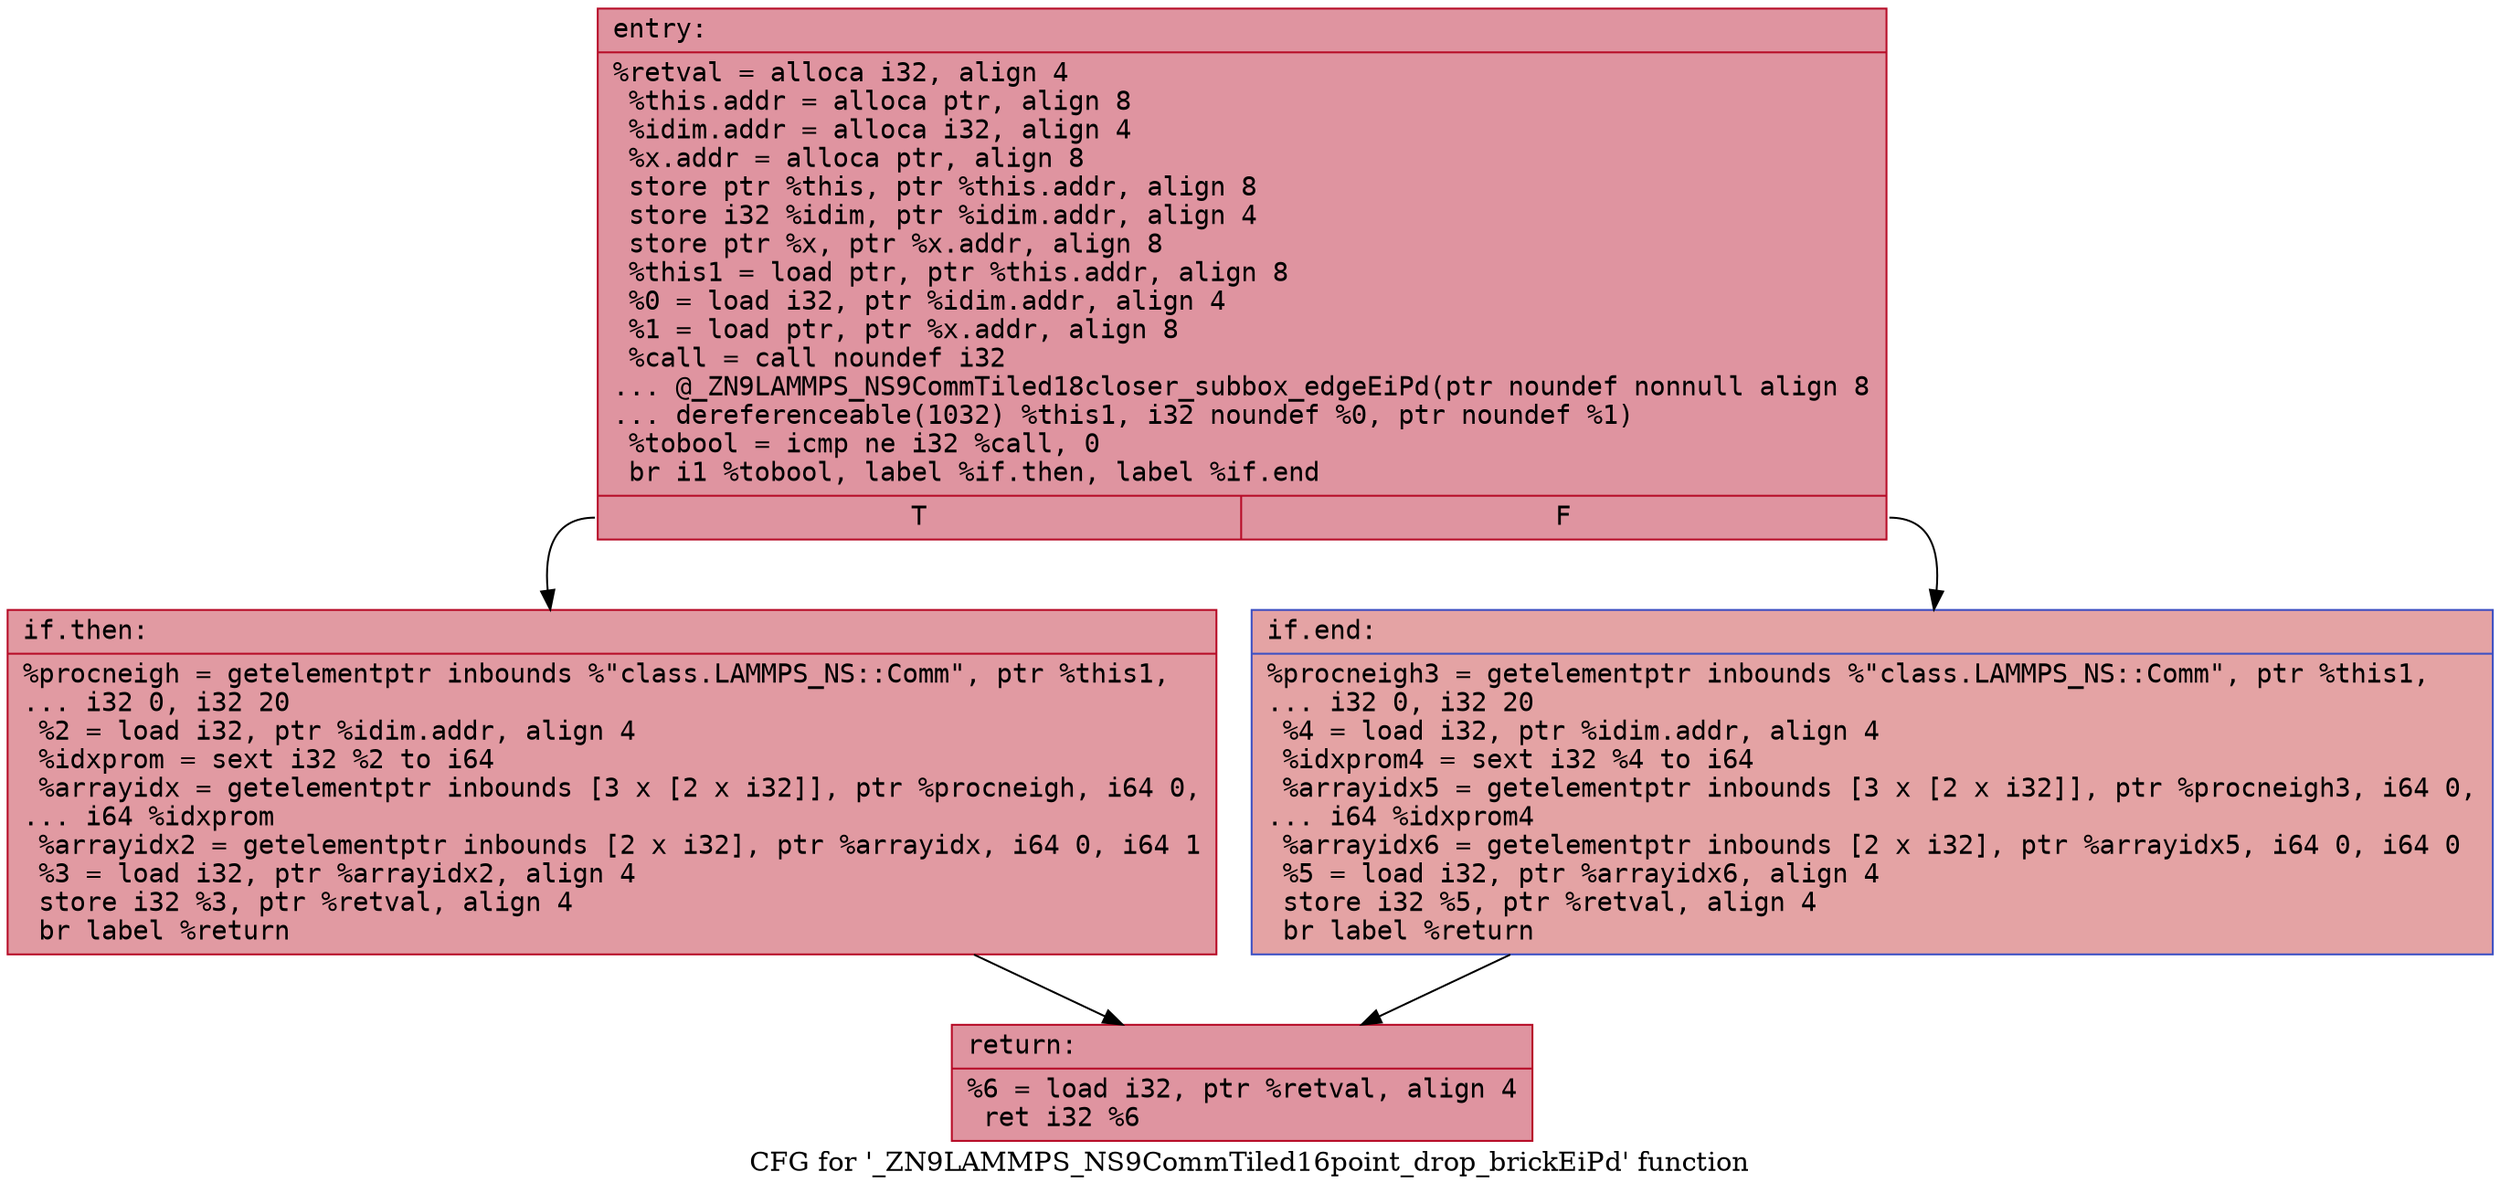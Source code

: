 digraph "CFG for '_ZN9LAMMPS_NS9CommTiled16point_drop_brickEiPd' function" {
	label="CFG for '_ZN9LAMMPS_NS9CommTiled16point_drop_brickEiPd' function";

	Node0x5560774cf0b0 [shape=record,color="#b70d28ff", style=filled, fillcolor="#b70d2870" fontname="Courier",label="{entry:\l|  %retval = alloca i32, align 4\l  %this.addr = alloca ptr, align 8\l  %idim.addr = alloca i32, align 4\l  %x.addr = alloca ptr, align 8\l  store ptr %this, ptr %this.addr, align 8\l  store i32 %idim, ptr %idim.addr, align 4\l  store ptr %x, ptr %x.addr, align 8\l  %this1 = load ptr, ptr %this.addr, align 8\l  %0 = load i32, ptr %idim.addr, align 4\l  %1 = load ptr, ptr %x.addr, align 8\l  %call = call noundef i32\l... @_ZN9LAMMPS_NS9CommTiled18closer_subbox_edgeEiPd(ptr noundef nonnull align 8\l... dereferenceable(1032) %this1, i32 noundef %0, ptr noundef %1)\l  %tobool = icmp ne i32 %call, 0\l  br i1 %tobool, label %if.then, label %if.end\l|{<s0>T|<s1>F}}"];
	Node0x5560774cf0b0:s0 -> Node0x5560774cf840[tooltip="entry -> if.then\nProbability 62.50%" ];
	Node0x5560774cf0b0:s1 -> Node0x5560774cf8b0[tooltip="entry -> if.end\nProbability 37.50%" ];
	Node0x5560774cf840 [shape=record,color="#b70d28ff", style=filled, fillcolor="#bb1b2c70" fontname="Courier",label="{if.then:\l|  %procneigh = getelementptr inbounds %\"class.LAMMPS_NS::Comm\", ptr %this1,\l... i32 0, i32 20\l  %2 = load i32, ptr %idim.addr, align 4\l  %idxprom = sext i32 %2 to i64\l  %arrayidx = getelementptr inbounds [3 x [2 x i32]], ptr %procneigh, i64 0,\l... i64 %idxprom\l  %arrayidx2 = getelementptr inbounds [2 x i32], ptr %arrayidx, i64 0, i64 1\l  %3 = load i32, ptr %arrayidx2, align 4\l  store i32 %3, ptr %retval, align 4\l  br label %return\l}"];
	Node0x5560774cf840 -> Node0x5560774d0040[tooltip="if.then -> return\nProbability 100.00%" ];
	Node0x5560774cf8b0 [shape=record,color="#3d50c3ff", style=filled, fillcolor="#c32e3170" fontname="Courier",label="{if.end:\l|  %procneigh3 = getelementptr inbounds %\"class.LAMMPS_NS::Comm\", ptr %this1,\l... i32 0, i32 20\l  %4 = load i32, ptr %idim.addr, align 4\l  %idxprom4 = sext i32 %4 to i64\l  %arrayidx5 = getelementptr inbounds [3 x [2 x i32]], ptr %procneigh3, i64 0,\l... i64 %idxprom4\l  %arrayidx6 = getelementptr inbounds [2 x i32], ptr %arrayidx5, i64 0, i64 0\l  %5 = load i32, ptr %arrayidx6, align 4\l  store i32 %5, ptr %retval, align 4\l  br label %return\l}"];
	Node0x5560774cf8b0 -> Node0x5560774d0040[tooltip="if.end -> return\nProbability 100.00%" ];
	Node0x5560774d0040 [shape=record,color="#b70d28ff", style=filled, fillcolor="#b70d2870" fontname="Courier",label="{return:\l|  %6 = load i32, ptr %retval, align 4\l  ret i32 %6\l}"];
}

